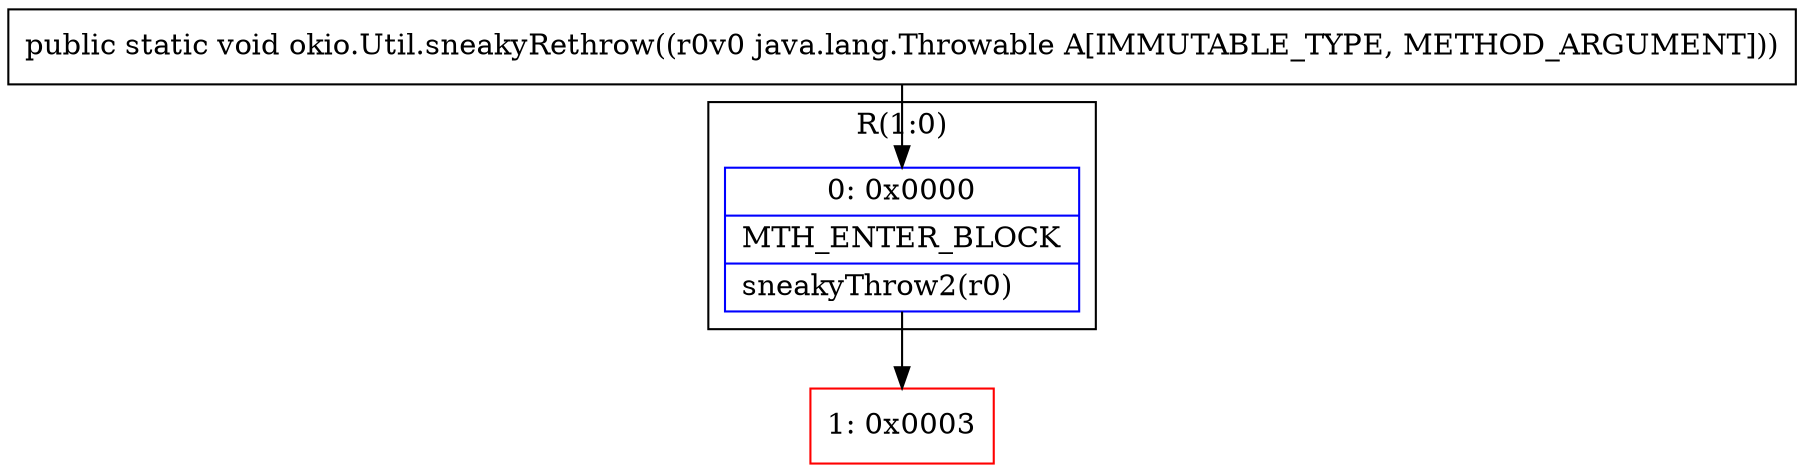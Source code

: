 digraph "CFG forokio.Util.sneakyRethrow(Ljava\/lang\/Throwable;)V" {
subgraph cluster_Region_1420532569 {
label = "R(1:0)";
node [shape=record,color=blue];
Node_0 [shape=record,label="{0\:\ 0x0000|MTH_ENTER_BLOCK\l|sneakyThrow2(r0)\l}"];
}
Node_1 [shape=record,color=red,label="{1\:\ 0x0003}"];
MethodNode[shape=record,label="{public static void okio.Util.sneakyRethrow((r0v0 java.lang.Throwable A[IMMUTABLE_TYPE, METHOD_ARGUMENT])) }"];
MethodNode -> Node_0;
Node_0 -> Node_1;
}

